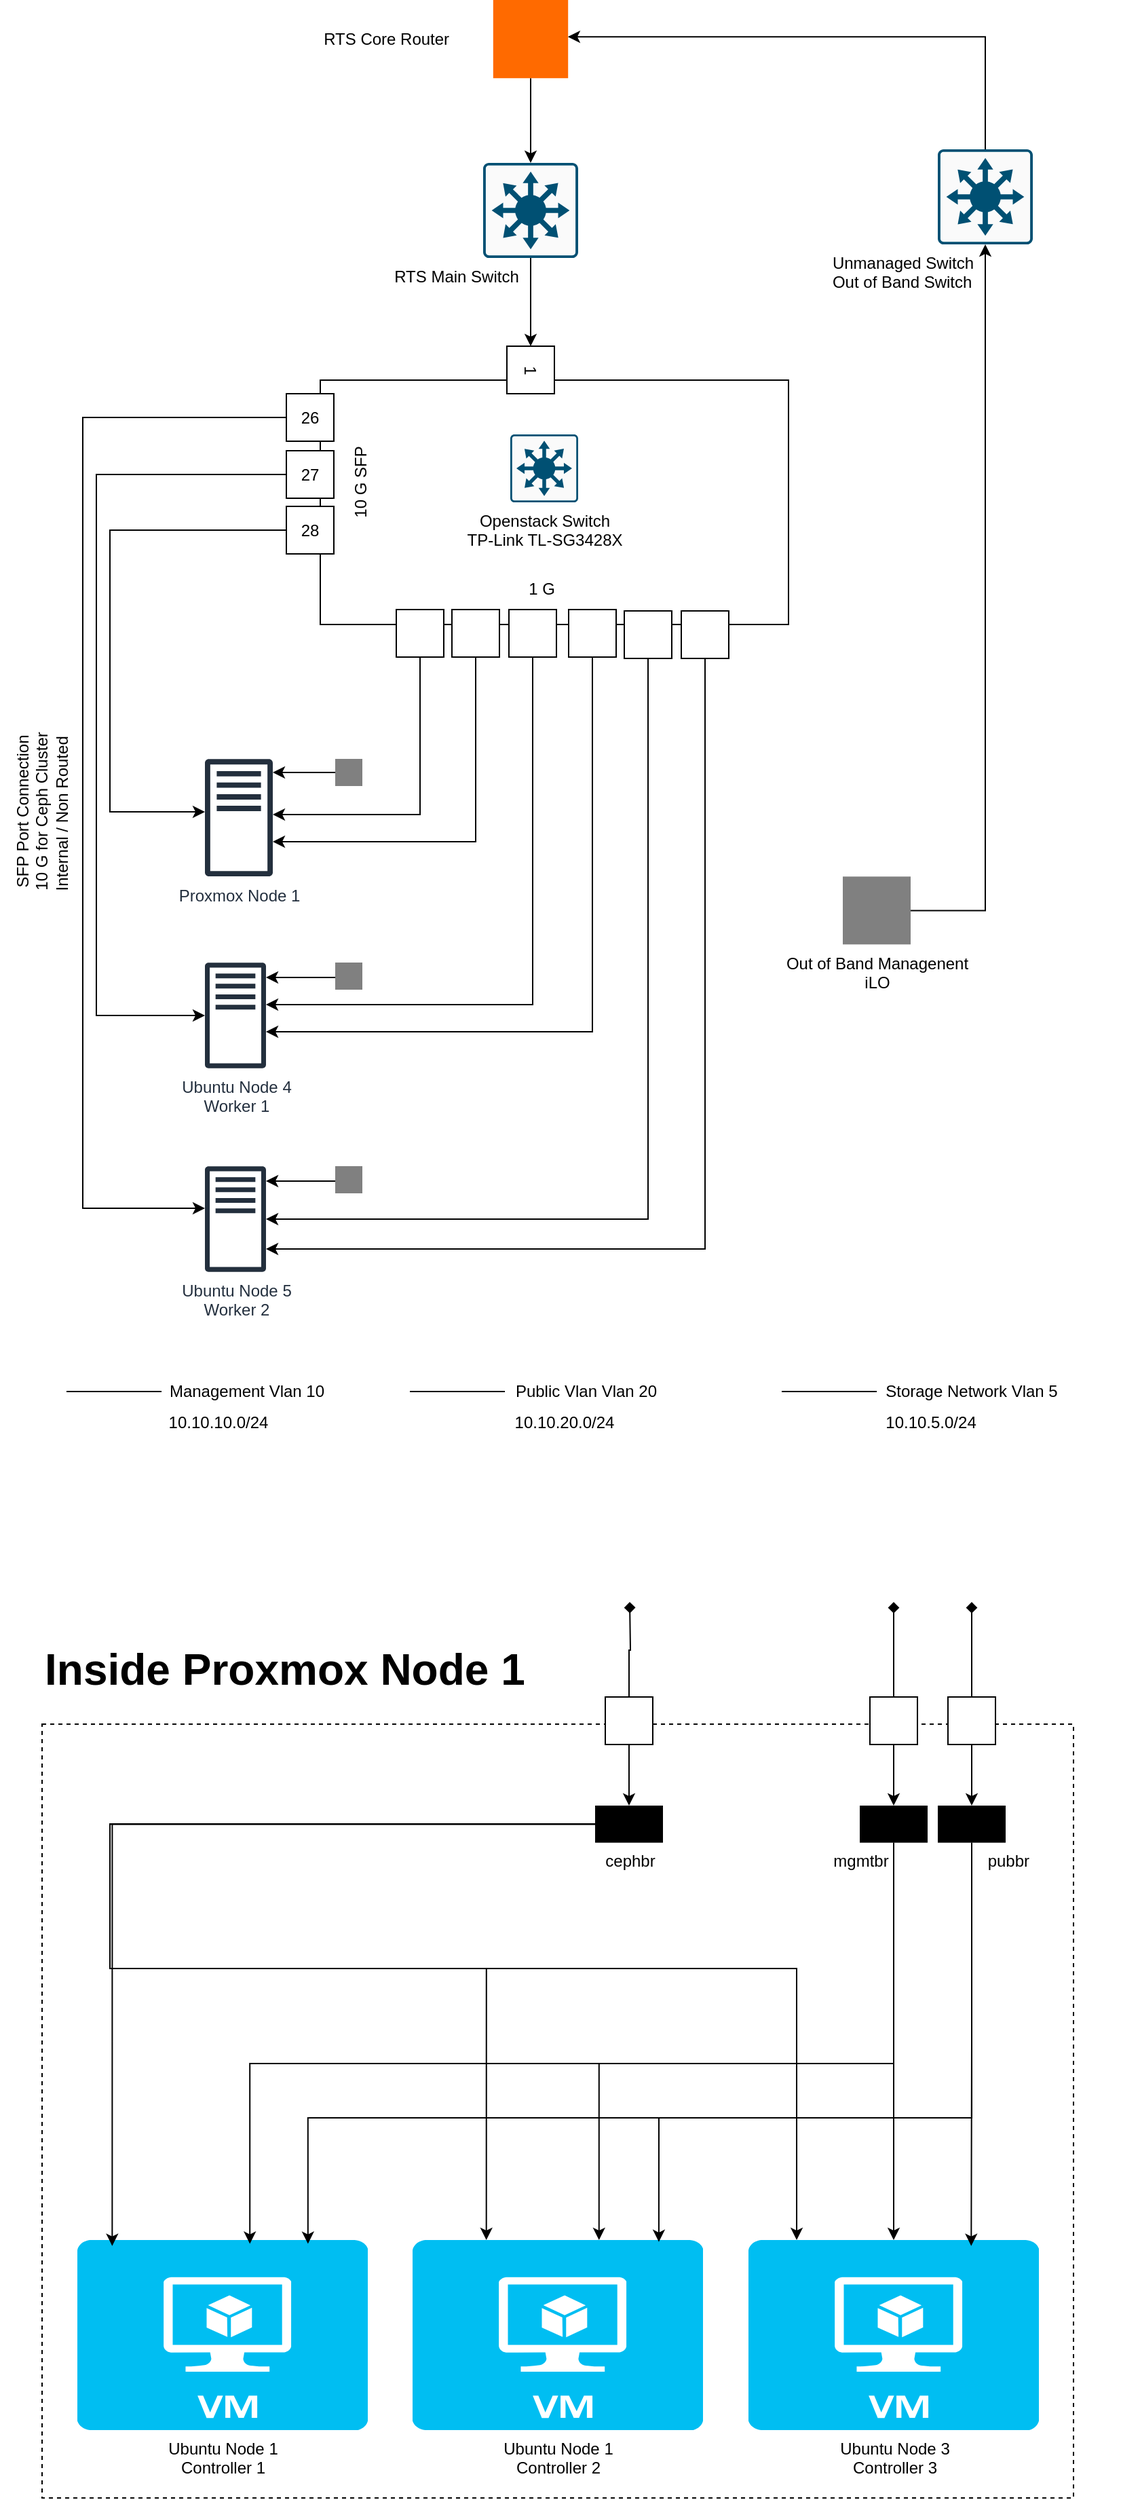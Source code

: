 <mxfile version="26.2.14">
  <diagram name="Page-1" id="cmxIMJ6G90rT3dKoX4ym">
    <mxGraphModel dx="976" dy="664" grid="1" gridSize="10" guides="1" tooltips="1" connect="1" arrows="1" fold="1" page="1" pageScale="1" pageWidth="850" pageHeight="1100" background="none" math="0" shadow="0">
      <root>
        <mxCell id="0" />
        <mxCell id="1" parent="0" />
        <mxCell id="5WvWs1xMRRowV0mH6_QV-11" value="" style="rounded=0;whiteSpace=wrap;html=1;" parent="1" vertex="1">
          <mxGeometry x="245" y="380" width="345" height="180" as="geometry" />
        </mxCell>
        <mxCell id="5WvWs1xMRRowV0mH6_QV-3" style="edgeStyle=orthogonalEdgeStyle;rounded=0;orthogonalLoop=1;jettySize=auto;html=1;entryX=0.5;entryY=0;entryDx=0;entryDy=0;entryPerimeter=0;" parent="1" source="5WvWs1xMRRowV0mH6_QV-2" target="5WvWs1xMRRowV0mH6_QV-4" edge="1">
          <mxGeometry relative="1" as="geometry">
            <mxPoint x="400" y="250" as="targetPoint" />
          </mxGeometry>
        </mxCell>
        <mxCell id="5WvWs1xMRRowV0mH6_QV-2" value="&amp;nbsp; RTS Core Router&amp;nbsp; &amp;nbsp; &amp;nbsp; &amp;nbsp; &amp;nbsp; &amp;nbsp; &amp;nbsp; &amp;nbsp; &amp;nbsp; &amp;nbsp; &amp;nbsp; &amp;nbsp; &amp;nbsp; &amp;nbsp; &amp;nbsp; &amp;nbsp; &amp;nbsp; &amp;nbsp; &amp;nbsp; &amp;nbsp; &amp;nbsp; &amp;nbsp; &amp;nbsp; &amp;nbsp; &amp;nbsp; &amp;nbsp; &amp;nbsp; &amp;nbsp; &amp;nbsp; &amp;nbsp; &amp;nbsp; &amp;nbsp; &amp;nbsp;&amp;nbsp;" style="points=[];aspect=fixed;html=1;align=center;shadow=0;dashed=0;fillColor=#FF6A00;strokeColor=none;shape=mxgraph.alibaba_cloud.router;" parent="1" vertex="1">
          <mxGeometry x="372.4" y="100" width="55.2" height="57.6" as="geometry" />
        </mxCell>
        <mxCell id="5WvWs1xMRRowV0mH6_QV-65" style="edgeStyle=orthogonalEdgeStyle;rounded=0;orthogonalLoop=1;jettySize=auto;html=1;entryX=0;entryY=0.5;entryDx=0;entryDy=0;" parent="1" source="5WvWs1xMRRowV0mH6_QV-4" target="5WvWs1xMRRowV0mH6_QV-64" edge="1">
          <mxGeometry relative="1" as="geometry" />
        </mxCell>
        <mxCell id="5WvWs1xMRRowV0mH6_QV-4" value="RTS Main Switch&amp;nbsp; &amp;nbsp; &amp;nbsp; &amp;nbsp; &amp;nbsp; &amp;nbsp; &amp;nbsp; &amp;nbsp; &amp;nbsp; &amp;nbsp; &amp;nbsp; &amp;nbsp; &amp;nbsp; &amp;nbsp; &amp;nbsp; &amp;nbsp; &amp;nbsp;" style="sketch=0;points=[[0.015,0.015,0],[0.985,0.015,0],[0.985,0.985,0],[0.015,0.985,0],[0.25,0,0],[0.5,0,0],[0.75,0,0],[1,0.25,0],[1,0.5,0],[1,0.75,0],[0.75,1,0],[0.5,1,0],[0.25,1,0],[0,0.75,0],[0,0.5,0],[0,0.25,0]];verticalLabelPosition=bottom;html=1;verticalAlign=top;aspect=fixed;align=center;pointerEvents=1;shape=mxgraph.cisco19.rect;prIcon=l3_switch;fillColor=#FAFAFA;strokeColor=#005073;" parent="1" vertex="1">
          <mxGeometry x="365" y="220" width="70" height="70" as="geometry" />
        </mxCell>
        <mxCell id="5WvWs1xMRRowV0mH6_QV-6" value="Openstack Switch&lt;div&gt;TP-Link TL-SG3428X&lt;/div&gt;" style="sketch=0;points=[[0.015,0.015,0],[0.985,0.015,0],[0.985,0.985,0],[0.015,0.985,0],[0.25,0,0],[0.5,0,0],[0.75,0,0],[1,0.25,0],[1,0.5,0],[1,0.75,0],[0.75,1,0],[0.5,1,0],[0.25,1,0],[0,0.75,0],[0,0.5,0],[0,0.25,0]];verticalLabelPosition=bottom;html=1;verticalAlign=top;aspect=fixed;align=center;pointerEvents=1;shape=mxgraph.cisco19.rect;prIcon=l3_switch;fillColor=#FAFAFA;strokeColor=#005073;" parent="1" vertex="1">
          <mxGeometry x="385" y="420" width="50" height="50" as="geometry" />
        </mxCell>
        <mxCell id="5WvWs1xMRRowV0mH6_QV-8" value="Ubuntu Node 5&lt;div&gt;Worker 2&lt;/div&gt;" style="sketch=0;outlineConnect=0;fontColor=#232F3E;gradientColor=none;fillColor=#232F3D;strokeColor=none;dashed=0;verticalLabelPosition=bottom;verticalAlign=top;align=center;html=1;fontSize=12;fontStyle=0;aspect=fixed;pointerEvents=1;shape=mxgraph.aws4.traditional_server;" parent="1" vertex="1">
          <mxGeometry x="160" y="959" width="45" height="78" as="geometry" />
        </mxCell>
        <mxCell id="5WvWs1xMRRowV0mH6_QV-9" value="Ubuntu Node 4&lt;div&gt;Worker 1&lt;/div&gt;" style="sketch=0;outlineConnect=0;fontColor=#232F3E;gradientColor=none;fillColor=#232F3D;strokeColor=none;dashed=0;verticalLabelPosition=bottom;verticalAlign=top;align=center;html=1;fontSize=12;fontStyle=0;aspect=fixed;pointerEvents=1;shape=mxgraph.aws4.traditional_server;" parent="1" vertex="1">
          <mxGeometry x="160" y="809" width="45" height="78" as="geometry" />
        </mxCell>
        <mxCell id="5WvWs1xMRRowV0mH6_QV-10" value="Proxmox Node 1" style="sketch=0;outlineConnect=0;fontColor=#232F3E;gradientColor=none;fillColor=#232F3D;strokeColor=none;dashed=0;verticalLabelPosition=bottom;verticalAlign=top;align=center;html=1;fontSize=12;fontStyle=0;aspect=fixed;pointerEvents=1;shape=mxgraph.aws4.traditional_server;" parent="1" vertex="1">
          <mxGeometry x="160" y="659" width="50" height="86.67" as="geometry" />
        </mxCell>
        <mxCell id="5WvWs1xMRRowV0mH6_QV-34" style="edgeStyle=orthogonalEdgeStyle;rounded=0;orthogonalLoop=1;jettySize=auto;html=1;strokeColor=light-dark(#000000,#CC0000);fontColor=light-dark(#000000,#FF0000);" parent="1" source="5WvWs1xMRRowV0mH6_QV-22" target="5WvWs1xMRRowV0mH6_QV-8" edge="1">
          <mxGeometry relative="1" as="geometry">
            <Array as="points">
              <mxPoint x="70" y="407" />
              <mxPoint x="70" y="990" />
            </Array>
          </mxGeometry>
        </mxCell>
        <mxCell id="5WvWs1xMRRowV0mH6_QV-35" style="edgeStyle=orthogonalEdgeStyle;rounded=0;orthogonalLoop=1;jettySize=auto;html=1;strokeColor=light-dark(#000000,#CC0000);fontColor=light-dark(#000000,#FF0000);" parent="1" source="5WvWs1xMRRowV0mH6_QV-23" target="5WvWs1xMRRowV0mH6_QV-9" edge="1">
          <mxGeometry relative="1" as="geometry">
            <Array as="points">
              <mxPoint x="80" y="450" />
              <mxPoint x="80" y="848" />
            </Array>
          </mxGeometry>
        </mxCell>
        <mxCell id="5WvWs1xMRRowV0mH6_QV-36" style="edgeStyle=orthogonalEdgeStyle;rounded=0;orthogonalLoop=1;jettySize=auto;html=1;strokeColor=light-dark(#000000,#CC0000);fontColor=light-dark(#000000,#FF0000);labelBackgroundColor=none;" parent="1" source="5WvWs1xMRRowV0mH6_QV-24" target="5WvWs1xMRRowV0mH6_QV-10" edge="1">
          <mxGeometry relative="1" as="geometry">
            <Array as="points">
              <mxPoint x="90" y="491" />
              <mxPoint x="90" y="698" />
            </Array>
          </mxGeometry>
        </mxCell>
        <mxCell id="5WvWs1xMRRowV0mH6_QV-37" value="SFP Port Connection&lt;div&gt;10 G for Ceph Cluster&lt;/div&gt;&lt;div&gt;Internal / Non Routed&amp;nbsp;&lt;/div&gt;" style="text;html=1;align=center;verticalAlign=middle;resizable=0;points=[];autosize=1;strokeColor=none;fillColor=none;rotation=-90;" parent="1" vertex="1">
          <mxGeometry x="-30.0" y="668" width="140" height="60" as="geometry" />
        </mxCell>
        <mxCell id="5WvWs1xMRRowV0mH6_QV-43" value="" style="group;rotation=90;" parent="1" vertex="1" connectable="0">
          <mxGeometry x="342" y="507" width="35" height="118" as="geometry" />
        </mxCell>
        <mxCell id="5WvWs1xMRRowV0mH6_QV-39" value="" style="whiteSpace=wrap;html=1;aspect=fixed;rotation=90;" parent="5WvWs1xMRRowV0mH6_QV-43" vertex="1">
          <mxGeometry x="42" y="42" width="35" height="35" as="geometry" />
        </mxCell>
        <mxCell id="5WvWs1xMRRowV0mH6_QV-40" value="" style="whiteSpace=wrap;html=1;aspect=fixed;rotation=90;" parent="5WvWs1xMRRowV0mH6_QV-43" vertex="1">
          <mxGeometry y="42" width="35" height="35" as="geometry" />
        </mxCell>
        <mxCell id="5WvWs1xMRRowV0mH6_QV-41" value="" style="whiteSpace=wrap;html=1;aspect=fixed;rotation=90;" parent="5WvWs1xMRRowV0mH6_QV-43" vertex="1">
          <mxGeometry x="-41" y="42" width="35" height="35" as="geometry" />
        </mxCell>
        <mxCell id="5WvWs1xMRRowV0mH6_QV-48" value="" style="endArrow=none;html=1;rounded=0;strokeColor=light-dark(#000000,#FF0000);fontColor=light-dark(#000000,#FF0000);" parent="1" edge="1">
          <mxGeometry width="50" height="50" relative="1" as="geometry">
            <mxPoint x="585" y="1125" as="sourcePoint" />
            <mxPoint x="655" y="1125" as="targetPoint" />
          </mxGeometry>
        </mxCell>
        <mxCell id="5WvWs1xMRRowV0mH6_QV-50" value="Storage Network Vlan 5" style="text;html=1;align=center;verticalAlign=middle;whiteSpace=wrap;rounded=0;" parent="1" vertex="1">
          <mxGeometry x="650" y="1110" width="150" height="30" as="geometry" />
        </mxCell>
        <mxCell id="5WvWs1xMRRowV0mH6_QV-51" value="" style="endArrow=none;html=1;rounded=0;strokeColor=light-dark(#000000, #ffff00);" parent="1" edge="1">
          <mxGeometry width="50" height="50" relative="1" as="geometry">
            <mxPoint x="58" y="1125" as="sourcePoint" />
            <mxPoint x="128" y="1125" as="targetPoint" />
          </mxGeometry>
        </mxCell>
        <mxCell id="5WvWs1xMRRowV0mH6_QV-52" value="Management Vlan 10" style="text;html=1;align=center;verticalAlign=middle;whiteSpace=wrap;rounded=0;" parent="1" vertex="1">
          <mxGeometry x="116" y="1110" width="150" height="30" as="geometry" />
        </mxCell>
        <mxCell id="5WvWs1xMRRowV0mH6_QV-53" value="" style="endArrow=none;html=1;rounded=0;strokeColor=light-dark(#000000, #34ff32);" parent="1" edge="1">
          <mxGeometry width="50" height="50" relative="1" as="geometry">
            <mxPoint x="311" y="1125" as="sourcePoint" />
            <mxPoint x="381" y="1125" as="targetPoint" />
          </mxGeometry>
        </mxCell>
        <mxCell id="5WvWs1xMRRowV0mH6_QV-54" value="Public Vlan Vlan 20" style="text;html=1;align=center;verticalAlign=middle;whiteSpace=wrap;rounded=0;" parent="1" vertex="1">
          <mxGeometry x="366" y="1110" width="150" height="30" as="geometry" />
        </mxCell>
        <mxCell id="5WvWs1xMRRowV0mH6_QV-58" style="edgeStyle=orthogonalEdgeStyle;rounded=0;orthogonalLoop=1;jettySize=auto;html=1;strokeColor=light-dark(#000000,#FFFF00);" parent="1" source="5WvWs1xMRRowV0mH6_QV-41" target="5WvWs1xMRRowV0mH6_QV-10" edge="1">
          <mxGeometry relative="1" as="geometry">
            <Array as="points">
              <mxPoint x="319" y="700" />
            </Array>
          </mxGeometry>
        </mxCell>
        <mxCell id="5WvWs1xMRRowV0mH6_QV-59" style="edgeStyle=orthogonalEdgeStyle;rounded=0;orthogonalLoop=1;jettySize=auto;html=1;strokeColor=light-dark(#000000,#33FF33);" parent="1" source="5WvWs1xMRRowV0mH6_QV-40" target="5WvWs1xMRRowV0mH6_QV-10" edge="1">
          <mxGeometry relative="1" as="geometry">
            <Array as="points">
              <mxPoint x="359" y="720" />
            </Array>
          </mxGeometry>
        </mxCell>
        <mxCell id="5WvWs1xMRRowV0mH6_QV-60" style="edgeStyle=orthogonalEdgeStyle;rounded=0;orthogonalLoop=1;jettySize=auto;html=1;strokeColor=light-dark(#000000,#FFFF00);" parent="1" source="5WvWs1xMRRowV0mH6_QV-39" target="5WvWs1xMRRowV0mH6_QV-9" edge="1">
          <mxGeometry relative="1" as="geometry">
            <Array as="points">
              <mxPoint x="402" y="840" />
            </Array>
          </mxGeometry>
        </mxCell>
        <mxCell id="5WvWs1xMRRowV0mH6_QV-61" style="edgeStyle=orthogonalEdgeStyle;rounded=0;orthogonalLoop=1;jettySize=auto;html=1;strokeColor=light-dark(#000000,#33FF33);" parent="1" source="5WvWs1xMRRowV0mH6_QV-47" target="5WvWs1xMRRowV0mH6_QV-9" edge="1">
          <mxGeometry relative="1" as="geometry">
            <Array as="points">
              <mxPoint x="445" y="860" />
            </Array>
          </mxGeometry>
        </mxCell>
        <mxCell id="5WvWs1xMRRowV0mH6_QV-62" style="edgeStyle=orthogonalEdgeStyle;rounded=0;orthogonalLoop=1;jettySize=auto;html=1;strokeColor=light-dark(#000000,#FFFF00);" parent="1" source="5WvWs1xMRRowV0mH6_QV-46" target="5WvWs1xMRRowV0mH6_QV-8" edge="1">
          <mxGeometry relative="1" as="geometry">
            <Array as="points">
              <mxPoint x="487" y="998" />
            </Array>
          </mxGeometry>
        </mxCell>
        <mxCell id="5WvWs1xMRRowV0mH6_QV-63" style="edgeStyle=orthogonalEdgeStyle;rounded=0;orthogonalLoop=1;jettySize=auto;html=1;strokeColor=light-dark(#000000,#33FF33);" parent="1" source="5WvWs1xMRRowV0mH6_QV-45" target="5WvWs1xMRRowV0mH6_QV-8" edge="1">
          <mxGeometry relative="1" as="geometry">
            <Array as="points">
              <mxPoint x="529" y="1020" />
            </Array>
          </mxGeometry>
        </mxCell>
        <mxCell id="5WvWs1xMRRowV0mH6_QV-45" value="" style="whiteSpace=wrap;html=1;aspect=fixed;rotation=90;" parent="1" vertex="1">
          <mxGeometry x="511" y="550" width="35" height="35" as="geometry" />
        </mxCell>
        <mxCell id="5WvWs1xMRRowV0mH6_QV-46" value="" style="whiteSpace=wrap;html=1;aspect=fixed;rotation=90;" parent="1" vertex="1">
          <mxGeometry x="469" y="550" width="35" height="35" as="geometry" />
        </mxCell>
        <mxCell id="5WvWs1xMRRowV0mH6_QV-47" value="" style="whiteSpace=wrap;html=1;aspect=fixed;rotation=90;" parent="1" vertex="1">
          <mxGeometry x="428" y="549" width="35" height="35" as="geometry" />
        </mxCell>
        <mxCell id="5WvWs1xMRRowV0mH6_QV-64" value="1" style="whiteSpace=wrap;html=1;aspect=fixed;rotation=90;" parent="1" vertex="1">
          <mxGeometry x="382.5" y="355" width="35" height="35" as="geometry" />
        </mxCell>
        <mxCell id="5WvWs1xMRRowV0mH6_QV-66" value="10 G SFP" style="text;html=1;align=center;verticalAlign=middle;whiteSpace=wrap;rounded=0;rotation=-90;" parent="1" vertex="1">
          <mxGeometry x="245" y="440" width="60" height="30" as="geometry" />
        </mxCell>
        <mxCell id="5WvWs1xMRRowV0mH6_QV-67" value="1 G&amp;nbsp;" style="text;html=1;align=center;verticalAlign=middle;whiteSpace=wrap;rounded=0;rotation=0;" parent="1" vertex="1">
          <mxGeometry x="380" y="519" width="60" height="30" as="geometry" />
        </mxCell>
        <mxCell id="5WvWs1xMRRowV0mH6_QV-74" value="10.10.5.0/24" style="text;html=1;align=center;verticalAlign=middle;whiteSpace=wrap;rounded=0;" parent="1" vertex="1">
          <mxGeometry x="665" y="1133" width="60" height="30" as="geometry" />
        </mxCell>
        <mxCell id="5WvWs1xMRRowV0mH6_QV-75" value="10.10.20.0/24" style="text;html=1;align=center;verticalAlign=middle;whiteSpace=wrap;rounded=0;" parent="1" vertex="1">
          <mxGeometry x="395" y="1133" width="60" height="30" as="geometry" />
        </mxCell>
        <mxCell id="5WvWs1xMRRowV0mH6_QV-77" value="10.10.1&lt;span style=&quot;background-color: transparent; color: light-dark(rgb(0, 0, 0), rgb(255, 255, 255));&quot;&gt;0.0/24&lt;/span&gt;" style="text;html=1;align=center;verticalAlign=middle;whiteSpace=wrap;rounded=0;" parent="1" vertex="1">
          <mxGeometry x="140" y="1133" width="60" height="30" as="geometry" />
        </mxCell>
        <mxCell id="5WvWs1xMRRowV0mH6_QV-88" style="edgeStyle=orthogonalEdgeStyle;rounded=0;orthogonalLoop=1;jettySize=auto;html=1;" parent="1" source="5WvWs1xMRRowV0mH6_QV-87" target="5WvWs1xMRRowV0mH6_QV-10" edge="1">
          <mxGeometry relative="1" as="geometry">
            <Array as="points">
              <mxPoint x="230" y="669" />
              <mxPoint x="230" y="669" />
            </Array>
          </mxGeometry>
        </mxCell>
        <mxCell id="5WvWs1xMRRowV0mH6_QV-87" value="" style="fillColor=#808080;aspect=fixed;sketch=0;pointerEvents=1;shadow=0;dashed=0;html=1;strokeColor=none;labelPosition=center;verticalLabelPosition=bottom;outlineConnect=0;verticalAlign=top;align=center;shape=mxgraph.openstack.neutron_port;" parent="1" vertex="1">
          <mxGeometry x="256" y="659" width="20" height="20" as="geometry" />
        </mxCell>
        <mxCell id="5WvWs1xMRRowV0mH6_QV-100" style="edgeStyle=orthogonalEdgeStyle;rounded=0;orthogonalLoop=1;jettySize=auto;html=1;" parent="1" source="5WvWs1xMRRowV0mH6_QV-99" target="5WvWs1xMRRowV0mH6_QV-9" edge="1">
          <mxGeometry relative="1" as="geometry">
            <Array as="points">
              <mxPoint x="220" y="820" />
              <mxPoint x="220" y="820" />
            </Array>
          </mxGeometry>
        </mxCell>
        <mxCell id="5WvWs1xMRRowV0mH6_QV-99" value="" style="fillColor=#808080;aspect=fixed;sketch=0;pointerEvents=1;shadow=0;dashed=0;html=1;strokeColor=none;labelPosition=center;verticalLabelPosition=bottom;outlineConnect=0;verticalAlign=top;align=center;shape=mxgraph.openstack.neutron_port;" parent="1" vertex="1">
          <mxGeometry x="256" y="809" width="20" height="20" as="geometry" />
        </mxCell>
        <mxCell id="5WvWs1xMRRowV0mH6_QV-102" style="edgeStyle=orthogonalEdgeStyle;rounded=0;orthogonalLoop=1;jettySize=auto;html=1;" parent="1" source="5WvWs1xMRRowV0mH6_QV-101" target="5WvWs1xMRRowV0mH6_QV-8" edge="1">
          <mxGeometry relative="1" as="geometry">
            <Array as="points">
              <mxPoint x="220" y="970" />
              <mxPoint x="220" y="970" />
            </Array>
          </mxGeometry>
        </mxCell>
        <mxCell id="5WvWs1xMRRowV0mH6_QV-101" value="" style="fillColor=#808080;aspect=fixed;sketch=0;pointerEvents=1;shadow=0;dashed=0;html=1;strokeColor=none;labelPosition=center;verticalLabelPosition=bottom;outlineConnect=0;verticalAlign=top;align=center;shape=mxgraph.openstack.neutron_port;" parent="1" vertex="1">
          <mxGeometry x="256" y="959" width="20" height="20" as="geometry" />
        </mxCell>
        <mxCell id="5WvWs1xMRRowV0mH6_QV-104" style="edgeStyle=orthogonalEdgeStyle;rounded=0;orthogonalLoop=1;jettySize=auto;html=1;entryX=0.5;entryY=1;entryDx=0;entryDy=0;entryPerimeter=0;" parent="1" source="5WvWs1xMRRowV0mH6_QV-103" target="5WvWs1xMRRowV0mH6_QV-105" edge="1">
          <mxGeometry relative="1" as="geometry">
            <mxPoint x="740" y="297.143" as="targetPoint" />
          </mxGeometry>
        </mxCell>
        <mxCell id="5WvWs1xMRRowV0mH6_QV-103" value="Out of Band Managenent&lt;div&gt;iLO&lt;/div&gt;" style="fillColor=#808080;aspect=fixed;sketch=0;pointerEvents=1;shadow=0;dashed=0;html=1;strokeColor=none;labelPosition=center;verticalLabelPosition=bottom;outlineConnect=0;verticalAlign=top;align=center;shape=mxgraph.openstack.neutron_port;" parent="1" vertex="1">
          <mxGeometry x="630" y="745.67" width="50" height="50" as="geometry" />
        </mxCell>
        <mxCell id="5WvWs1xMRRowV0mH6_QV-105" value="&lt;div style=&quot;text-align: left;&quot;&gt;&lt;span style=&quot;background-color: transparent; color: light-dark(rgb(0, 0, 0), rgb(255, 255, 255));&quot;&gt;Unmanaged Switch&lt;/span&gt;&lt;/div&gt;&lt;div style=&quot;text-align: left;&quot;&gt;Out of Band Switch&amp;nbsp; &amp;nbsp; &amp;nbsp; &amp;nbsp; &amp;nbsp; &amp;nbsp; &amp;nbsp; &amp;nbsp; &amp;nbsp; &amp;nbsp; &amp;nbsp; &amp;nbsp; &amp;nbsp; &amp;nbsp; &amp;nbsp; &amp;nbsp; &amp;nbsp; &amp;nbsp; &amp;nbsp;&lt;br&gt;&lt;/div&gt;" style="sketch=0;points=[[0.015,0.015,0],[0.985,0.015,0],[0.985,0.985,0],[0.015,0.985,0],[0.25,0,0],[0.5,0,0],[0.75,0,0],[1,0.25,0],[1,0.5,0],[1,0.75,0],[0.75,1,0],[0.5,1,0],[0.25,1,0],[0,0.75,0],[0,0.5,0],[0,0.25,0]];verticalLabelPosition=bottom;html=1;verticalAlign=top;aspect=fixed;align=center;pointerEvents=1;shape=mxgraph.cisco19.rect;prIcon=l3_switch;fillColor=#FAFAFA;strokeColor=#005073;" parent="1" vertex="1">
          <mxGeometry x="700" y="210" width="70" height="70" as="geometry" />
        </mxCell>
        <mxCell id="5WvWs1xMRRowV0mH6_QV-106" style="edgeStyle=orthogonalEdgeStyle;rounded=0;orthogonalLoop=1;jettySize=auto;html=1;entryX=0.997;entryY=0.471;entryDx=0;entryDy=0;entryPerimeter=0;" parent="1" source="5WvWs1xMRRowV0mH6_QV-105" target="5WvWs1xMRRowV0mH6_QV-2" edge="1">
          <mxGeometry relative="1" as="geometry">
            <Array as="points">
              <mxPoint x="735" y="127" />
            </Array>
          </mxGeometry>
        </mxCell>
        <mxCell id="5WvWs1xMRRowV0mH6_QV-108" value="" style="rounded=0;whiteSpace=wrap;html=1;dashed=1;fillColor=none;" parent="1" vertex="1">
          <mxGeometry x="40" y="1370" width="760" height="570" as="geometry" />
        </mxCell>
        <mxCell id="5WvWs1xMRRowV0mH6_QV-109" value="&lt;font style=&quot;font-size: 32px;&quot;&gt;&lt;b&gt;Inside Proxmox Node 1&lt;/b&gt;&lt;/font&gt;" style="text;html=1;align=left;verticalAlign=middle;whiteSpace=wrap;rounded=0;" parent="1" vertex="1">
          <mxGeometry x="40" y="1300" width="370" height="60" as="geometry" />
        </mxCell>
        <mxCell id="5WvWs1xMRRowV0mH6_QV-22" value="26" style="whiteSpace=wrap;html=1;aspect=fixed;" parent="1" vertex="1">
          <mxGeometry x="220" y="390" width="35" height="35" as="geometry" />
        </mxCell>
        <mxCell id="5WvWs1xMRRowV0mH6_QV-23" value="27" style="whiteSpace=wrap;html=1;aspect=fixed;" parent="1" vertex="1">
          <mxGeometry x="220" y="432" width="35" height="35" as="geometry" />
        </mxCell>
        <mxCell id="5WvWs1xMRRowV0mH6_QV-24" value="28" style="whiteSpace=wrap;html=1;aspect=fixed;" parent="1" vertex="1">
          <mxGeometry x="220" y="473" width="35" height="35" as="geometry" />
        </mxCell>
        <mxCell id="5WvWs1xMRRowV0mH6_QV-116" style="edgeStyle=orthogonalEdgeStyle;rounded=0;orthogonalLoop=1;jettySize=auto;html=1;endArrow=diamond;endFill=1;strokeColor=light-dark(#000000,#C4C418);" parent="1" source="5WvWs1xMRRowV0mH6_QV-110" edge="1">
          <mxGeometry relative="1" as="geometry">
            <mxPoint x="725" y="1280" as="targetPoint" />
          </mxGeometry>
        </mxCell>
        <mxCell id="5WvWs1xMRRowV0mH6_QV-127" style="edgeStyle=orthogonalEdgeStyle;rounded=0;orthogonalLoop=1;jettySize=auto;html=1;" parent="1" source="5WvWs1xMRRowV0mH6_QV-110" target="5WvWs1xMRRowV0mH6_QV-119" edge="1">
          <mxGeometry relative="1" as="geometry" />
        </mxCell>
        <mxCell id="5WvWs1xMRRowV0mH6_QV-110" value="" style="whiteSpace=wrap;html=1;aspect=fixed;" parent="1" vertex="1">
          <mxGeometry x="707.5" y="1350" width="35" height="35" as="geometry" />
        </mxCell>
        <mxCell id="5WvWs1xMRRowV0mH6_QV-115" style="edgeStyle=orthogonalEdgeStyle;rounded=0;orthogonalLoop=1;jettySize=auto;html=1;endArrow=diamond;endFill=1;strokeColor=light-dark(#000000,#30C42E);" parent="1" source="5WvWs1xMRRowV0mH6_QV-111" edge="1">
          <mxGeometry relative="1" as="geometry">
            <mxPoint x="667.5" y="1280" as="targetPoint" />
          </mxGeometry>
        </mxCell>
        <mxCell id="5WvWs1xMRRowV0mH6_QV-126" style="edgeStyle=orthogonalEdgeStyle;rounded=0;orthogonalLoop=1;jettySize=auto;html=1;" parent="1" source="5WvWs1xMRRowV0mH6_QV-111" target="5WvWs1xMRRowV0mH6_QV-118" edge="1">
          <mxGeometry relative="1" as="geometry" />
        </mxCell>
        <mxCell id="5WvWs1xMRRowV0mH6_QV-111" value="" style="whiteSpace=wrap;html=1;aspect=fixed;" parent="1" vertex="1">
          <mxGeometry x="650" y="1350" width="35" height="35" as="geometry" />
        </mxCell>
        <mxCell id="5WvWs1xMRRowV0mH6_QV-114" style="edgeStyle=orthogonalEdgeStyle;rounded=0;orthogonalLoop=1;jettySize=auto;html=1;endArrow=diamond;endFill=1;strokeColor=light-dark(#000000,#C61511);fontColor=light-dark(#000000,#FF0000);" parent="1" source="5WvWs1xMRRowV0mH6_QV-112" edge="1">
          <mxGeometry relative="1" as="geometry">
            <mxPoint x="473" y="1280" as="targetPoint" />
          </mxGeometry>
        </mxCell>
        <mxCell id="5WvWs1xMRRowV0mH6_QV-125" style="edgeStyle=orthogonalEdgeStyle;rounded=0;orthogonalLoop=1;jettySize=auto;html=1;fontColor=light-dark(#000000,#FF0000);" parent="1" source="5WvWs1xMRRowV0mH6_QV-112" target="5WvWs1xMRRowV0mH6_QV-117" edge="1">
          <mxGeometry relative="1" as="geometry" />
        </mxCell>
        <mxCell id="5WvWs1xMRRowV0mH6_QV-112" value="" style="whiteSpace=wrap;html=1;aspect=fixed;" parent="1" vertex="1">
          <mxGeometry x="455" y="1350" width="35" height="35" as="geometry" />
        </mxCell>
        <mxCell id="5WvWs1xMRRowV0mH6_QV-117" value="cephbr" style="sketch=0;verticalLabelPosition=bottom;sketch=0;aspect=fixed;html=1;verticalAlign=top;strokeColor=none;fillColor=#000000;align=center;outlineConnect=0;pointerEvents=1;shape=mxgraph.citrix2.bridge;" parent="1" vertex="1">
          <mxGeometry x="447.5" y="1430" width="50" height="27.32" as="geometry" />
        </mxCell>
        <mxCell id="5WvWs1xMRRowV0mH6_QV-118" value="mgmtbr&amp;nbsp; &amp;nbsp; &amp;nbsp; &amp;nbsp; &amp;nbsp; &amp;nbsp; &amp;nbsp; &amp;nbsp;" style="sketch=0;verticalLabelPosition=bottom;sketch=0;aspect=fixed;html=1;verticalAlign=top;strokeColor=none;fillColor=#000000;align=center;outlineConnect=0;pointerEvents=1;shape=mxgraph.citrix2.bridge;" parent="1" vertex="1">
          <mxGeometry x="642.5" y="1430" width="50" height="27.32" as="geometry" />
        </mxCell>
        <mxCell id="5WvWs1xMRRowV0mH6_QV-119" value="&amp;nbsp; &amp;nbsp; &amp;nbsp; &amp;nbsp; &amp;nbsp; &amp;nbsp; &amp;nbsp; &amp;nbsp; pubbr" style="sketch=0;verticalLabelPosition=bottom;sketch=0;aspect=fixed;html=1;verticalAlign=top;strokeColor=none;fillColor=#000000;align=center;outlineConnect=0;pointerEvents=1;shape=mxgraph.citrix2.bridge;" parent="1" vertex="1">
          <mxGeometry x="700" y="1430" width="50" height="27.32" as="geometry" />
        </mxCell>
        <mxCell id="5WvWs1xMRRowV0mH6_QV-120" value="Ubuntu Node 1&lt;div&gt;Controller 1&lt;/div&gt;" style="verticalLabelPosition=bottom;html=1;verticalAlign=top;align=center;strokeColor=none;fillColor=#00BEF2;shape=mxgraph.azure.virtual_machine;" parent="1" vertex="1">
          <mxGeometry x="66" y="1750" width="214" height="140" as="geometry" />
        </mxCell>
        <mxCell id="5WvWs1xMRRowV0mH6_QV-123" value="Ubuntu Node 1&lt;div&gt;Controller 2&lt;/div&gt;" style="verticalLabelPosition=bottom;html=1;verticalAlign=top;align=center;strokeColor=none;fillColor=#00BEF2;shape=mxgraph.azure.virtual_machine;" parent="1" vertex="1">
          <mxGeometry x="313" y="1750" width="214" height="140" as="geometry" />
        </mxCell>
        <mxCell id="5WvWs1xMRRowV0mH6_QV-124" value="Ubuntu Node 3&lt;div&gt;Controller 3&lt;/div&gt;" style="verticalLabelPosition=bottom;html=1;verticalAlign=top;align=center;strokeColor=none;fillColor=#00BEF2;shape=mxgraph.azure.virtual_machine;" parent="1" vertex="1">
          <mxGeometry x="560.5" y="1750" width="214" height="140" as="geometry" />
        </mxCell>
        <mxCell id="5WvWs1xMRRowV0mH6_QV-128" style="edgeStyle=orthogonalEdgeStyle;rounded=0;orthogonalLoop=1;jettySize=auto;html=1;entryX=0.767;entryY=0.031;entryDx=0;entryDy=0;entryPerimeter=0;strokeColor=light-dark(#000000,#C4C418);" parent="1" source="5WvWs1xMRRowV0mH6_QV-119" target="5WvWs1xMRRowV0mH6_QV-124" edge="1">
          <mxGeometry relative="1" as="geometry" />
        </mxCell>
        <mxCell id="5WvWs1xMRRowV0mH6_QV-129" style="edgeStyle=orthogonalEdgeStyle;rounded=0;orthogonalLoop=1;jettySize=auto;html=1;entryX=0.848;entryY=0.01;entryDx=0;entryDy=0;entryPerimeter=0;strokeColor=light-dark(#000000,#C4C418);" parent="1" source="5WvWs1xMRRowV0mH6_QV-119" target="5WvWs1xMRRowV0mH6_QV-123" edge="1">
          <mxGeometry relative="1" as="geometry">
            <Array as="points">
              <mxPoint x="725" y="1660" />
              <mxPoint x="494" y="1660" />
            </Array>
          </mxGeometry>
        </mxCell>
        <mxCell id="5WvWs1xMRRowV0mH6_QV-130" style="edgeStyle=orthogonalEdgeStyle;rounded=0;orthogonalLoop=1;jettySize=auto;html=1;entryX=0.794;entryY=0.02;entryDx=0;entryDy=0;entryPerimeter=0;strokeColor=light-dark(#000000,#C4C418);" parent="1" source="5WvWs1xMRRowV0mH6_QV-119" target="5WvWs1xMRRowV0mH6_QV-120" edge="1">
          <mxGeometry relative="1" as="geometry">
            <Array as="points">
              <mxPoint x="725" y="1660" />
              <mxPoint x="236" y="1660" />
            </Array>
          </mxGeometry>
        </mxCell>
        <mxCell id="5WvWs1xMRRowV0mH6_QV-131" style="edgeStyle=orthogonalEdgeStyle;rounded=0;orthogonalLoop=1;jettySize=auto;html=1;entryX=0.5;entryY=0;entryDx=0;entryDy=0;entryPerimeter=0;strokeColor=light-dark(#000000,#30C42E);" parent="1" source="5WvWs1xMRRowV0mH6_QV-118" target="5WvWs1xMRRowV0mH6_QV-124" edge="1">
          <mxGeometry relative="1" as="geometry" />
        </mxCell>
        <mxCell id="5WvWs1xMRRowV0mH6_QV-132" style="edgeStyle=orthogonalEdgeStyle;rounded=0;orthogonalLoop=1;jettySize=auto;html=1;entryX=0.642;entryY=0;entryDx=0;entryDy=0;entryPerimeter=0;strokeColor=light-dark(#000000,#30C42E);" parent="1" source="5WvWs1xMRRowV0mH6_QV-118" target="5WvWs1xMRRowV0mH6_QV-123" edge="1">
          <mxGeometry relative="1" as="geometry">
            <Array as="points">
              <mxPoint x="668" y="1620" />
              <mxPoint x="450" y="1620" />
            </Array>
          </mxGeometry>
        </mxCell>
        <mxCell id="5WvWs1xMRRowV0mH6_QV-133" style="edgeStyle=orthogonalEdgeStyle;rounded=0;orthogonalLoop=1;jettySize=auto;html=1;entryX=0.594;entryY=0.02;entryDx=0;entryDy=0;entryPerimeter=0;strokeColor=light-dark(#000000,#30C42E);" parent="1" source="5WvWs1xMRRowV0mH6_QV-118" target="5WvWs1xMRRowV0mH6_QV-120" edge="1">
          <mxGeometry relative="1" as="geometry">
            <Array as="points">
              <mxPoint x="668" y="1620" />
              <mxPoint x="193" y="1620" />
            </Array>
          </mxGeometry>
        </mxCell>
        <mxCell id="5WvWs1xMRRowV0mH6_QV-135" style="edgeStyle=orthogonalEdgeStyle;rounded=0;orthogonalLoop=1;jettySize=auto;html=1;entryX=0.254;entryY=0;entryDx=0;entryDy=0;entryPerimeter=0;strokeColor=light-dark(#000000,#FF0000);fontColor=light-dark(#000000,#FF0000);" parent="1" source="5WvWs1xMRRowV0mH6_QV-117" target="5WvWs1xMRRowV0mH6_QV-123" edge="1">
          <mxGeometry relative="1" as="geometry">
            <Array as="points">
              <mxPoint x="90" y="1444" />
              <mxPoint x="90" y="1550" />
              <mxPoint x="367" y="1550" />
            </Array>
          </mxGeometry>
        </mxCell>
        <mxCell id="5WvWs1xMRRowV0mH6_QV-136" style="edgeStyle=orthogonalEdgeStyle;rounded=0;orthogonalLoop=1;jettySize=auto;html=1;entryX=0.12;entryY=0.031;entryDx=0;entryDy=0;entryPerimeter=0;strokeColor=light-dark(#000000,#FF0000);fontColor=light-dark(#000000,#FF0000);" parent="1" source="5WvWs1xMRRowV0mH6_QV-117" target="5WvWs1xMRRowV0mH6_QV-120" edge="1">
          <mxGeometry relative="1" as="geometry" />
        </mxCell>
        <mxCell id="5WvWs1xMRRowV0mH6_QV-137" style="edgeStyle=orthogonalEdgeStyle;rounded=0;orthogonalLoop=1;jettySize=auto;html=1;entryX=0.166;entryY=0;entryDx=0;entryDy=0;entryPerimeter=0;strokeColor=light-dark(#000000,#FF0000);fontColor=light-dark(#000000,#FF0000);" parent="1" source="5WvWs1xMRRowV0mH6_QV-117" target="5WvWs1xMRRowV0mH6_QV-124" edge="1">
          <mxGeometry relative="1" as="geometry">
            <Array as="points">
              <mxPoint x="90" y="1444" />
              <mxPoint x="90" y="1550" />
              <mxPoint x="596" y="1550" />
            </Array>
          </mxGeometry>
        </mxCell>
      </root>
    </mxGraphModel>
  </diagram>
</mxfile>
